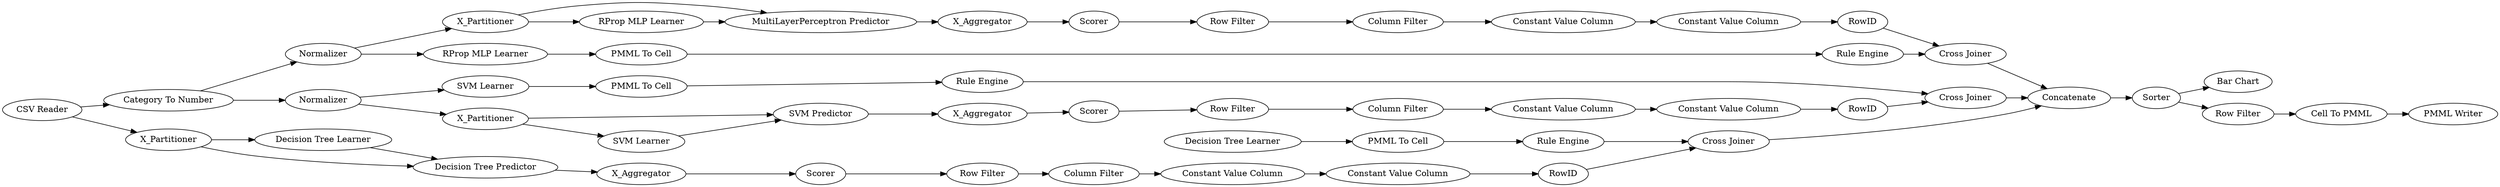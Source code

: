 digraph {
	"385913021947935986_7" [label=X_Aggregator]
	"7787025931538236736_7" [label=X_Aggregator]
	"-3976536359423302375_62" [label="Bar Chart"]
	"3323968349316675354_35" [label="RProp MLP Learner"]
	"756892243136613930_292" [label="Constant Value Column"]
	"5779589344318939362_35" [label="Rule Engine"]
	"-7378661688044630472_9" [label="Row Filter"]
	"7787025931538236736_32" [label="Decision Tree Predictor"]
	"385913021947935986_2" [label=X_Partitioner]
	"4613040955686719768_32" [label="MultiLayerPerceptron Predictor"]
	"-7378661688044630472_294" [label="Column Filter"]
	"3323968349316675354_22" [label="PMML To Cell"]
	"-3976536359423302375_66" [label=Sorter]
	"-7378661688044630472_292" [label="Constant Value Column"]
	"5779589344318939362_33" [label="SVM Learner"]
	"4613040955686719768_38" [label="Cross Joiner"]
	"4613040955686719768_2" [label=X_Partitioner]
	"385913021947935986_39" [label="Cross Joiner"]
	"4613040955686719768_39" [label=Normalizer]
	"1277981619576736955_34" [label="Rule Engine"]
	"-3976536359423302375_63" [label=Concatenate]
	"-4181851834875424801_293" [label=RowID]
	"7787025931538236736_31" [label="Decision Tree Learner"]
	"756892243136613930_290" [label="Constant Value Column"]
	"756892243136613930_294" [label="Column Filter"]
	"385913021947935986_32" [label="SVM Predictor"]
	"7787025931538236736_2" [label=X_Partitioner]
	"-4181851834875424801_9" [label="Row Filter"]
	"1277981619576736955_33" [label="Decision Tree Learner"]
	"-3976536359423302375_69" [label="Cell To PMML"]
	"-7378661688044630472_290" [label="Constant Value Column"]
	"4613040955686719768_7" [label=X_Aggregator]
	"-3976536359423302375_58" [label="Category To Number"]
	"-7378661688044630472_293" [label=RowID]
	"385913021947935986_41" [label=Scorer]
	"-3976536359423302375_68" [label="Row Filter"]
	"-3976536359423302375_72" [label="CSV Reader"]
	"-4181851834875424801_294" [label="Column Filter"]
	"-4181851834875424801_292" [label="Constant Value Column"]
	"756892243136613930_9" [label="Row Filter"]
	"5779589344318939362_34" [label="PMML To Cell"]
	"-3976536359423302375_64" [label="PMML Writer"]
	"385913021947935986_40" [label=Normalizer]
	"7787025931538236736_39" [label=Scorer]
	"4613040955686719768_31" [label="RProp MLP Learner"]
	"385913021947935986_31" [label="SVM Learner"]
	"3323968349316675354_34" [label="Rule Engine"]
	"4613040955686719768_40" [label=Scorer]
	"7787025931538236736_38" [label="Cross Joiner"]
	"756892243136613930_293" [label=RowID]
	"1277981619576736955_28" [label="PMML To Cell"]
	"-4181851834875424801_290" [label="Constant Value Column"]
	"-3976536359423302375_68" -> "-3976536359423302375_69"
	"-7378661688044630472_293" -> "385913021947935986_39"
	"-4181851834875424801_294" -> "-4181851834875424801_290"
	"756892243136613930_292" -> "756892243136613930_293"
	"-7378661688044630472_294" -> "-7378661688044630472_290"
	"7787025931538236736_32" -> "7787025931538236736_7"
	"-3976536359423302375_66" -> "-3976536359423302375_62"
	"-7378661688044630472_9" -> "-7378661688044630472_294"
	"385913021947935986_39" -> "-3976536359423302375_63"
	"3323968349316675354_22" -> "3323968349316675354_34"
	"-7378661688044630472_292" -> "-7378661688044630472_293"
	"756892243136613930_293" -> "7787025931538236736_38"
	"3323968349316675354_35" -> "3323968349316675354_22"
	"3323968349316675354_34" -> "4613040955686719768_38"
	"5779589344318939362_34" -> "5779589344318939362_35"
	"-3976536359423302375_69" -> "-3976536359423302375_64"
	"5779589344318939362_33" -> "5779589344318939362_34"
	"7787025931538236736_38" -> "-3976536359423302375_63"
	"4613040955686719768_39" -> "4613040955686719768_2"
	"-3976536359423302375_66" -> "-3976536359423302375_68"
	"756892243136613930_9" -> "756892243136613930_294"
	"7787025931538236736_2" -> "7787025931538236736_32"
	"7787025931538236736_31" -> "7787025931538236736_32"
	"385913021947935986_40" -> "385913021947935986_2"
	"756892243136613930_290" -> "756892243136613930_292"
	"385913021947935986_41" -> "-7378661688044630472_9"
	"-4181851834875424801_290" -> "-4181851834875424801_292"
	"4613040955686719768_32" -> "4613040955686719768_7"
	"7787025931538236736_39" -> "756892243136613930_9"
	"385913021947935986_31" -> "385913021947935986_32"
	"385913021947935986_32" -> "385913021947935986_7"
	"4613040955686719768_40" -> "-4181851834875424801_9"
	"-3976536359423302375_58" -> "385913021947935986_40"
	"385913021947935986_2" -> "385913021947935986_31"
	"4613040955686719768_7" -> "4613040955686719768_40"
	"385913021947935986_2" -> "385913021947935986_32"
	"4613040955686719768_39" -> "3323968349316675354_35"
	"7787025931538236736_2" -> "7787025931538236736_31"
	"1277981619576736955_28" -> "1277981619576736955_34"
	"385913021947935986_7" -> "385913021947935986_41"
	"5779589344318939362_35" -> "385913021947935986_39"
	"-3976536359423302375_72" -> "-3976536359423302375_58"
	"756892243136613930_294" -> "756892243136613930_290"
	"1277981619576736955_33" -> "1277981619576736955_28"
	"-7378661688044630472_290" -> "-7378661688044630472_292"
	"-4181851834875424801_292" -> "-4181851834875424801_293"
	"-4181851834875424801_9" -> "-4181851834875424801_294"
	"4613040955686719768_2" -> "4613040955686719768_31"
	"4613040955686719768_31" -> "4613040955686719768_32"
	"7787025931538236736_7" -> "7787025931538236736_39"
	"1277981619576736955_34" -> "7787025931538236736_38"
	"-3976536359423302375_72" -> "7787025931538236736_2"
	"4613040955686719768_2" -> "4613040955686719768_32"
	"-3976536359423302375_63" -> "-3976536359423302375_66"
	"4613040955686719768_38" -> "-3976536359423302375_63"
	"-3976536359423302375_58" -> "4613040955686719768_39"
	"-4181851834875424801_293" -> "4613040955686719768_38"
	"385913021947935986_40" -> "5779589344318939362_33"
	rankdir=LR
}
